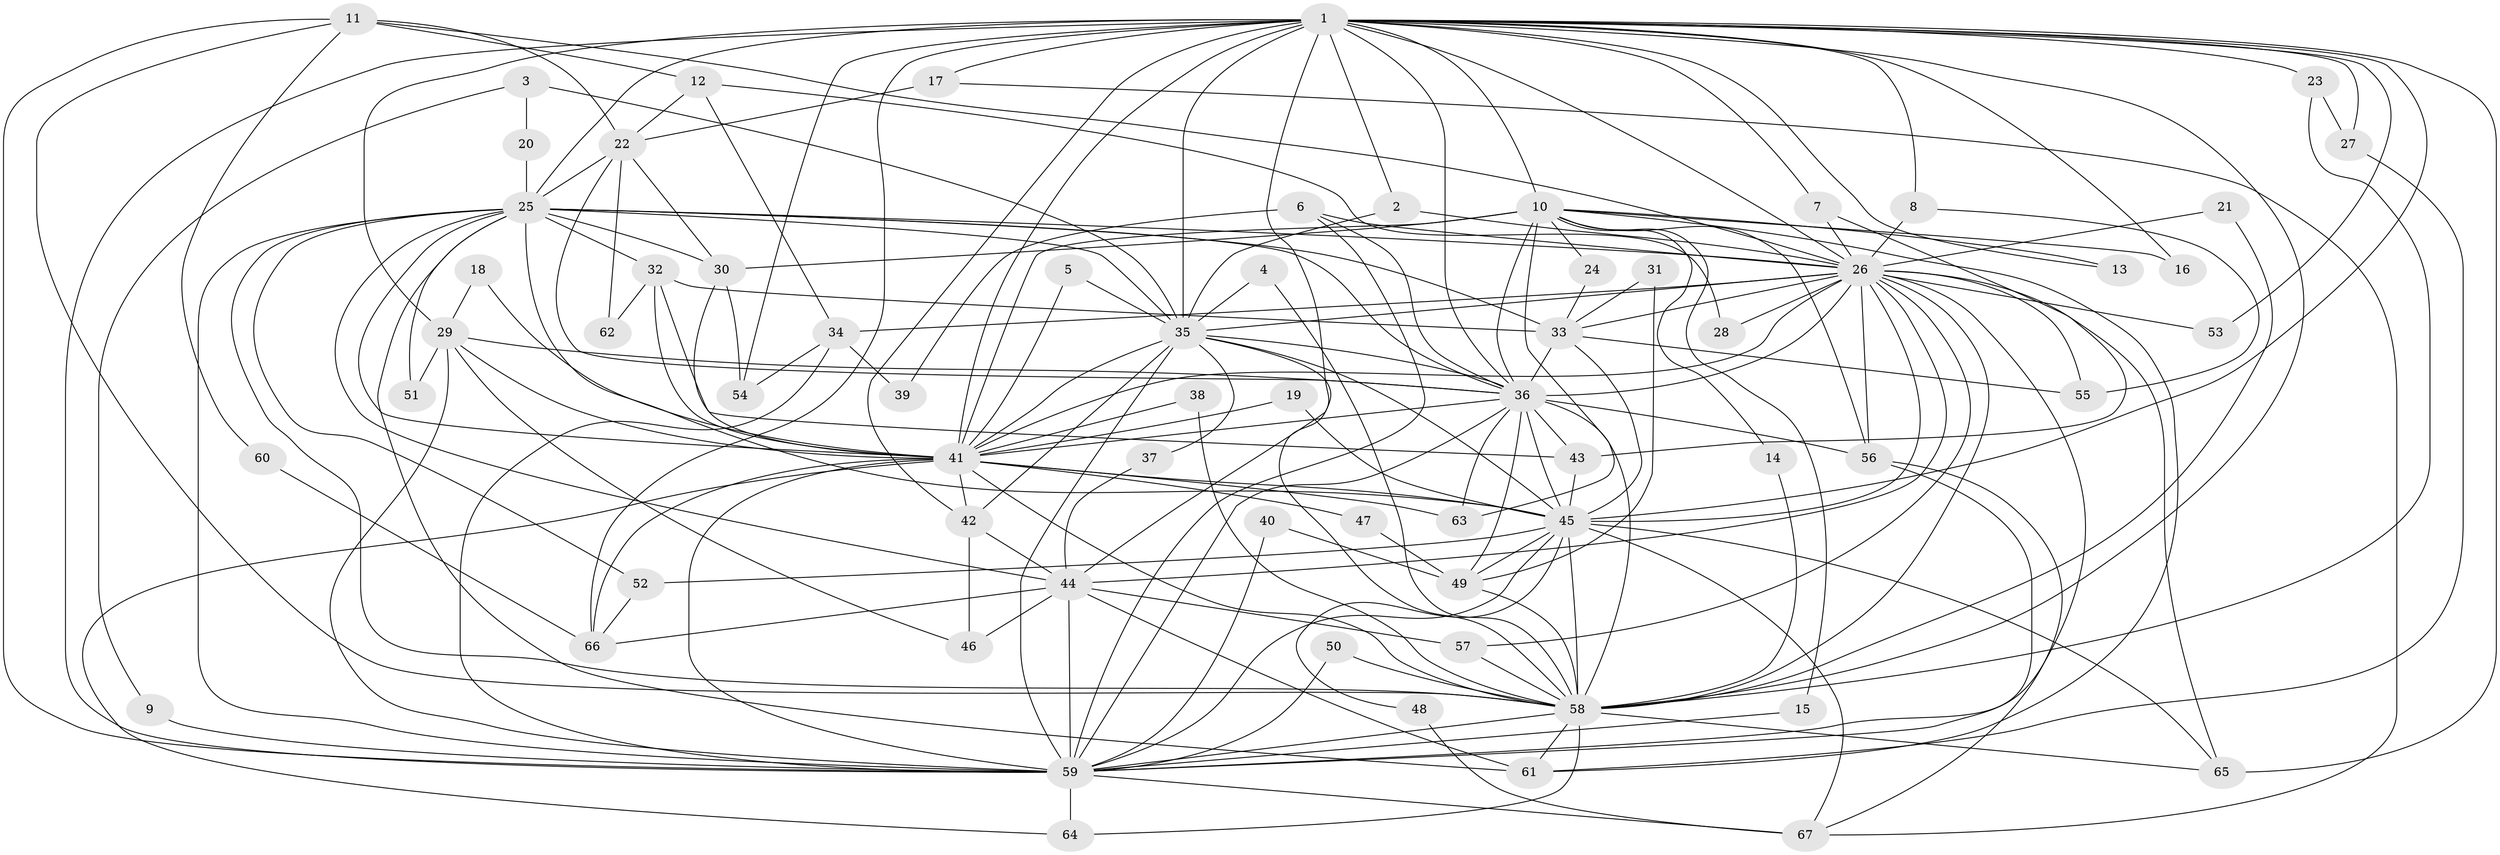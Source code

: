 // original degree distribution, {28: 0.007462686567164179, 22: 0.007462686567164179, 24: 0.014925373134328358, 27: 0.014925373134328358, 20: 0.014925373134328358, 25: 0.007462686567164179, 19: 0.007462686567164179, 5: 0.04477611940298507, 10: 0.007462686567164179, 2: 0.582089552238806, 3: 0.20149253731343283, 7: 0.014925373134328358, 6: 0.022388059701492536, 4: 0.03731343283582089, 13: 0.007462686567164179, 8: 0.007462686567164179}
// Generated by graph-tools (version 1.1) at 2025/01/03/09/25 03:01:36]
// undirected, 67 vertices, 188 edges
graph export_dot {
graph [start="1"]
  node [color=gray90,style=filled];
  1;
  2;
  3;
  4;
  5;
  6;
  7;
  8;
  9;
  10;
  11;
  12;
  13;
  14;
  15;
  16;
  17;
  18;
  19;
  20;
  21;
  22;
  23;
  24;
  25;
  26;
  27;
  28;
  29;
  30;
  31;
  32;
  33;
  34;
  35;
  36;
  37;
  38;
  39;
  40;
  41;
  42;
  43;
  44;
  45;
  46;
  47;
  48;
  49;
  50;
  51;
  52;
  53;
  54;
  55;
  56;
  57;
  58;
  59;
  60;
  61;
  62;
  63;
  64;
  65;
  66;
  67;
  1 -- 2 [weight=1.0];
  1 -- 7 [weight=1.0];
  1 -- 8 [weight=1.0];
  1 -- 10 [weight=1.0];
  1 -- 13 [weight=1.0];
  1 -- 16 [weight=1.0];
  1 -- 17 [weight=1.0];
  1 -- 23 [weight=1.0];
  1 -- 25 [weight=3.0];
  1 -- 26 [weight=2.0];
  1 -- 27 [weight=1.0];
  1 -- 29 [weight=1.0];
  1 -- 35 [weight=3.0];
  1 -- 36 [weight=2.0];
  1 -- 41 [weight=5.0];
  1 -- 42 [weight=1.0];
  1 -- 44 [weight=1.0];
  1 -- 45 [weight=3.0];
  1 -- 53 [weight=1.0];
  1 -- 54 [weight=1.0];
  1 -- 58 [weight=4.0];
  1 -- 59 [weight=3.0];
  1 -- 65 [weight=1.0];
  1 -- 66 [weight=2.0];
  2 -- 26 [weight=1.0];
  2 -- 35 [weight=1.0];
  3 -- 9 [weight=1.0];
  3 -- 20 [weight=1.0];
  3 -- 35 [weight=2.0];
  4 -- 35 [weight=1.0];
  4 -- 58 [weight=1.0];
  5 -- 35 [weight=1.0];
  5 -- 41 [weight=1.0];
  6 -- 26 [weight=1.0];
  6 -- 36 [weight=1.0];
  6 -- 39 [weight=1.0];
  6 -- 59 [weight=1.0];
  7 -- 26 [weight=1.0];
  7 -- 43 [weight=1.0];
  8 -- 26 [weight=1.0];
  8 -- 55 [weight=1.0];
  9 -- 59 [weight=1.0];
  10 -- 13 [weight=1.0];
  10 -- 14 [weight=1.0];
  10 -- 15 [weight=1.0];
  10 -- 16 [weight=1.0];
  10 -- 24 [weight=1.0];
  10 -- 30 [weight=1.0];
  10 -- 36 [weight=2.0];
  10 -- 41 [weight=1.0];
  10 -- 56 [weight=1.0];
  10 -- 61 [weight=1.0];
  10 -- 63 [weight=1.0];
  11 -- 12 [weight=1.0];
  11 -- 22 [weight=1.0];
  11 -- 26 [weight=1.0];
  11 -- 58 [weight=1.0];
  11 -- 59 [weight=1.0];
  11 -- 60 [weight=1.0];
  12 -- 22 [weight=1.0];
  12 -- 28 [weight=1.0];
  12 -- 34 [weight=1.0];
  14 -- 58 [weight=1.0];
  15 -- 59 [weight=1.0];
  17 -- 22 [weight=1.0];
  17 -- 67 [weight=1.0];
  18 -- 29 [weight=1.0];
  18 -- 41 [weight=1.0];
  19 -- 41 [weight=1.0];
  19 -- 45 [weight=1.0];
  20 -- 25 [weight=1.0];
  21 -- 26 [weight=1.0];
  21 -- 58 [weight=1.0];
  22 -- 25 [weight=1.0];
  22 -- 30 [weight=1.0];
  22 -- 36 [weight=1.0];
  22 -- 62 [weight=1.0];
  23 -- 27 [weight=1.0];
  23 -- 58 [weight=1.0];
  24 -- 33 [weight=1.0];
  25 -- 26 [weight=2.0];
  25 -- 30 [weight=1.0];
  25 -- 32 [weight=1.0];
  25 -- 33 [weight=1.0];
  25 -- 35 [weight=1.0];
  25 -- 36 [weight=3.0];
  25 -- 41 [weight=1.0];
  25 -- 44 [weight=1.0];
  25 -- 45 [weight=2.0];
  25 -- 51 [weight=1.0];
  25 -- 52 [weight=1.0];
  25 -- 58 [weight=1.0];
  25 -- 59 [weight=2.0];
  25 -- 61 [weight=1.0];
  26 -- 28 [weight=1.0];
  26 -- 33 [weight=1.0];
  26 -- 34 [weight=1.0];
  26 -- 35 [weight=1.0];
  26 -- 36 [weight=1.0];
  26 -- 41 [weight=2.0];
  26 -- 44 [weight=1.0];
  26 -- 45 [weight=1.0];
  26 -- 53 [weight=2.0];
  26 -- 55 [weight=1.0];
  26 -- 56 [weight=1.0];
  26 -- 57 [weight=1.0];
  26 -- 58 [weight=1.0];
  26 -- 59 [weight=1.0];
  26 -- 65 [weight=1.0];
  27 -- 61 [weight=1.0];
  29 -- 36 [weight=1.0];
  29 -- 41 [weight=1.0];
  29 -- 46 [weight=1.0];
  29 -- 51 [weight=1.0];
  29 -- 59 [weight=1.0];
  30 -- 41 [weight=1.0];
  30 -- 54 [weight=1.0];
  31 -- 33 [weight=1.0];
  31 -- 49 [weight=1.0];
  32 -- 33 [weight=1.0];
  32 -- 41 [weight=1.0];
  32 -- 43 [weight=1.0];
  32 -- 62 [weight=1.0];
  33 -- 36 [weight=1.0];
  33 -- 45 [weight=1.0];
  33 -- 55 [weight=1.0];
  34 -- 39 [weight=1.0];
  34 -- 54 [weight=1.0];
  34 -- 59 [weight=1.0];
  35 -- 36 [weight=1.0];
  35 -- 37 [weight=1.0];
  35 -- 41 [weight=1.0];
  35 -- 42 [weight=1.0];
  35 -- 45 [weight=1.0];
  35 -- 58 [weight=2.0];
  35 -- 59 [weight=1.0];
  36 -- 41 [weight=1.0];
  36 -- 43 [weight=1.0];
  36 -- 45 [weight=1.0];
  36 -- 49 [weight=1.0];
  36 -- 56 [weight=1.0];
  36 -- 58 [weight=1.0];
  36 -- 59 [weight=2.0];
  36 -- 63 [weight=1.0];
  37 -- 44 [weight=1.0];
  38 -- 41 [weight=1.0];
  38 -- 58 [weight=1.0];
  40 -- 49 [weight=1.0];
  40 -- 59 [weight=1.0];
  41 -- 42 [weight=1.0];
  41 -- 45 [weight=1.0];
  41 -- 47 [weight=2.0];
  41 -- 58 [weight=1.0];
  41 -- 59 [weight=1.0];
  41 -- 63 [weight=1.0];
  41 -- 64 [weight=1.0];
  41 -- 66 [weight=2.0];
  42 -- 44 [weight=1.0];
  42 -- 46 [weight=1.0];
  43 -- 45 [weight=1.0];
  44 -- 46 [weight=1.0];
  44 -- 57 [weight=1.0];
  44 -- 59 [weight=1.0];
  44 -- 61 [weight=1.0];
  44 -- 66 [weight=1.0];
  45 -- 48 [weight=1.0];
  45 -- 49 [weight=1.0];
  45 -- 52 [weight=1.0];
  45 -- 58 [weight=2.0];
  45 -- 59 [weight=1.0];
  45 -- 65 [weight=1.0];
  45 -- 67 [weight=1.0];
  47 -- 49 [weight=1.0];
  48 -- 67 [weight=1.0];
  49 -- 58 [weight=3.0];
  50 -- 58 [weight=1.0];
  50 -- 59 [weight=1.0];
  52 -- 66 [weight=1.0];
  56 -- 59 [weight=1.0];
  56 -- 67 [weight=1.0];
  57 -- 58 [weight=1.0];
  58 -- 59 [weight=1.0];
  58 -- 61 [weight=1.0];
  58 -- 64 [weight=1.0];
  58 -- 65 [weight=1.0];
  59 -- 64 [weight=1.0];
  59 -- 67 [weight=2.0];
  60 -- 66 [weight=1.0];
}
